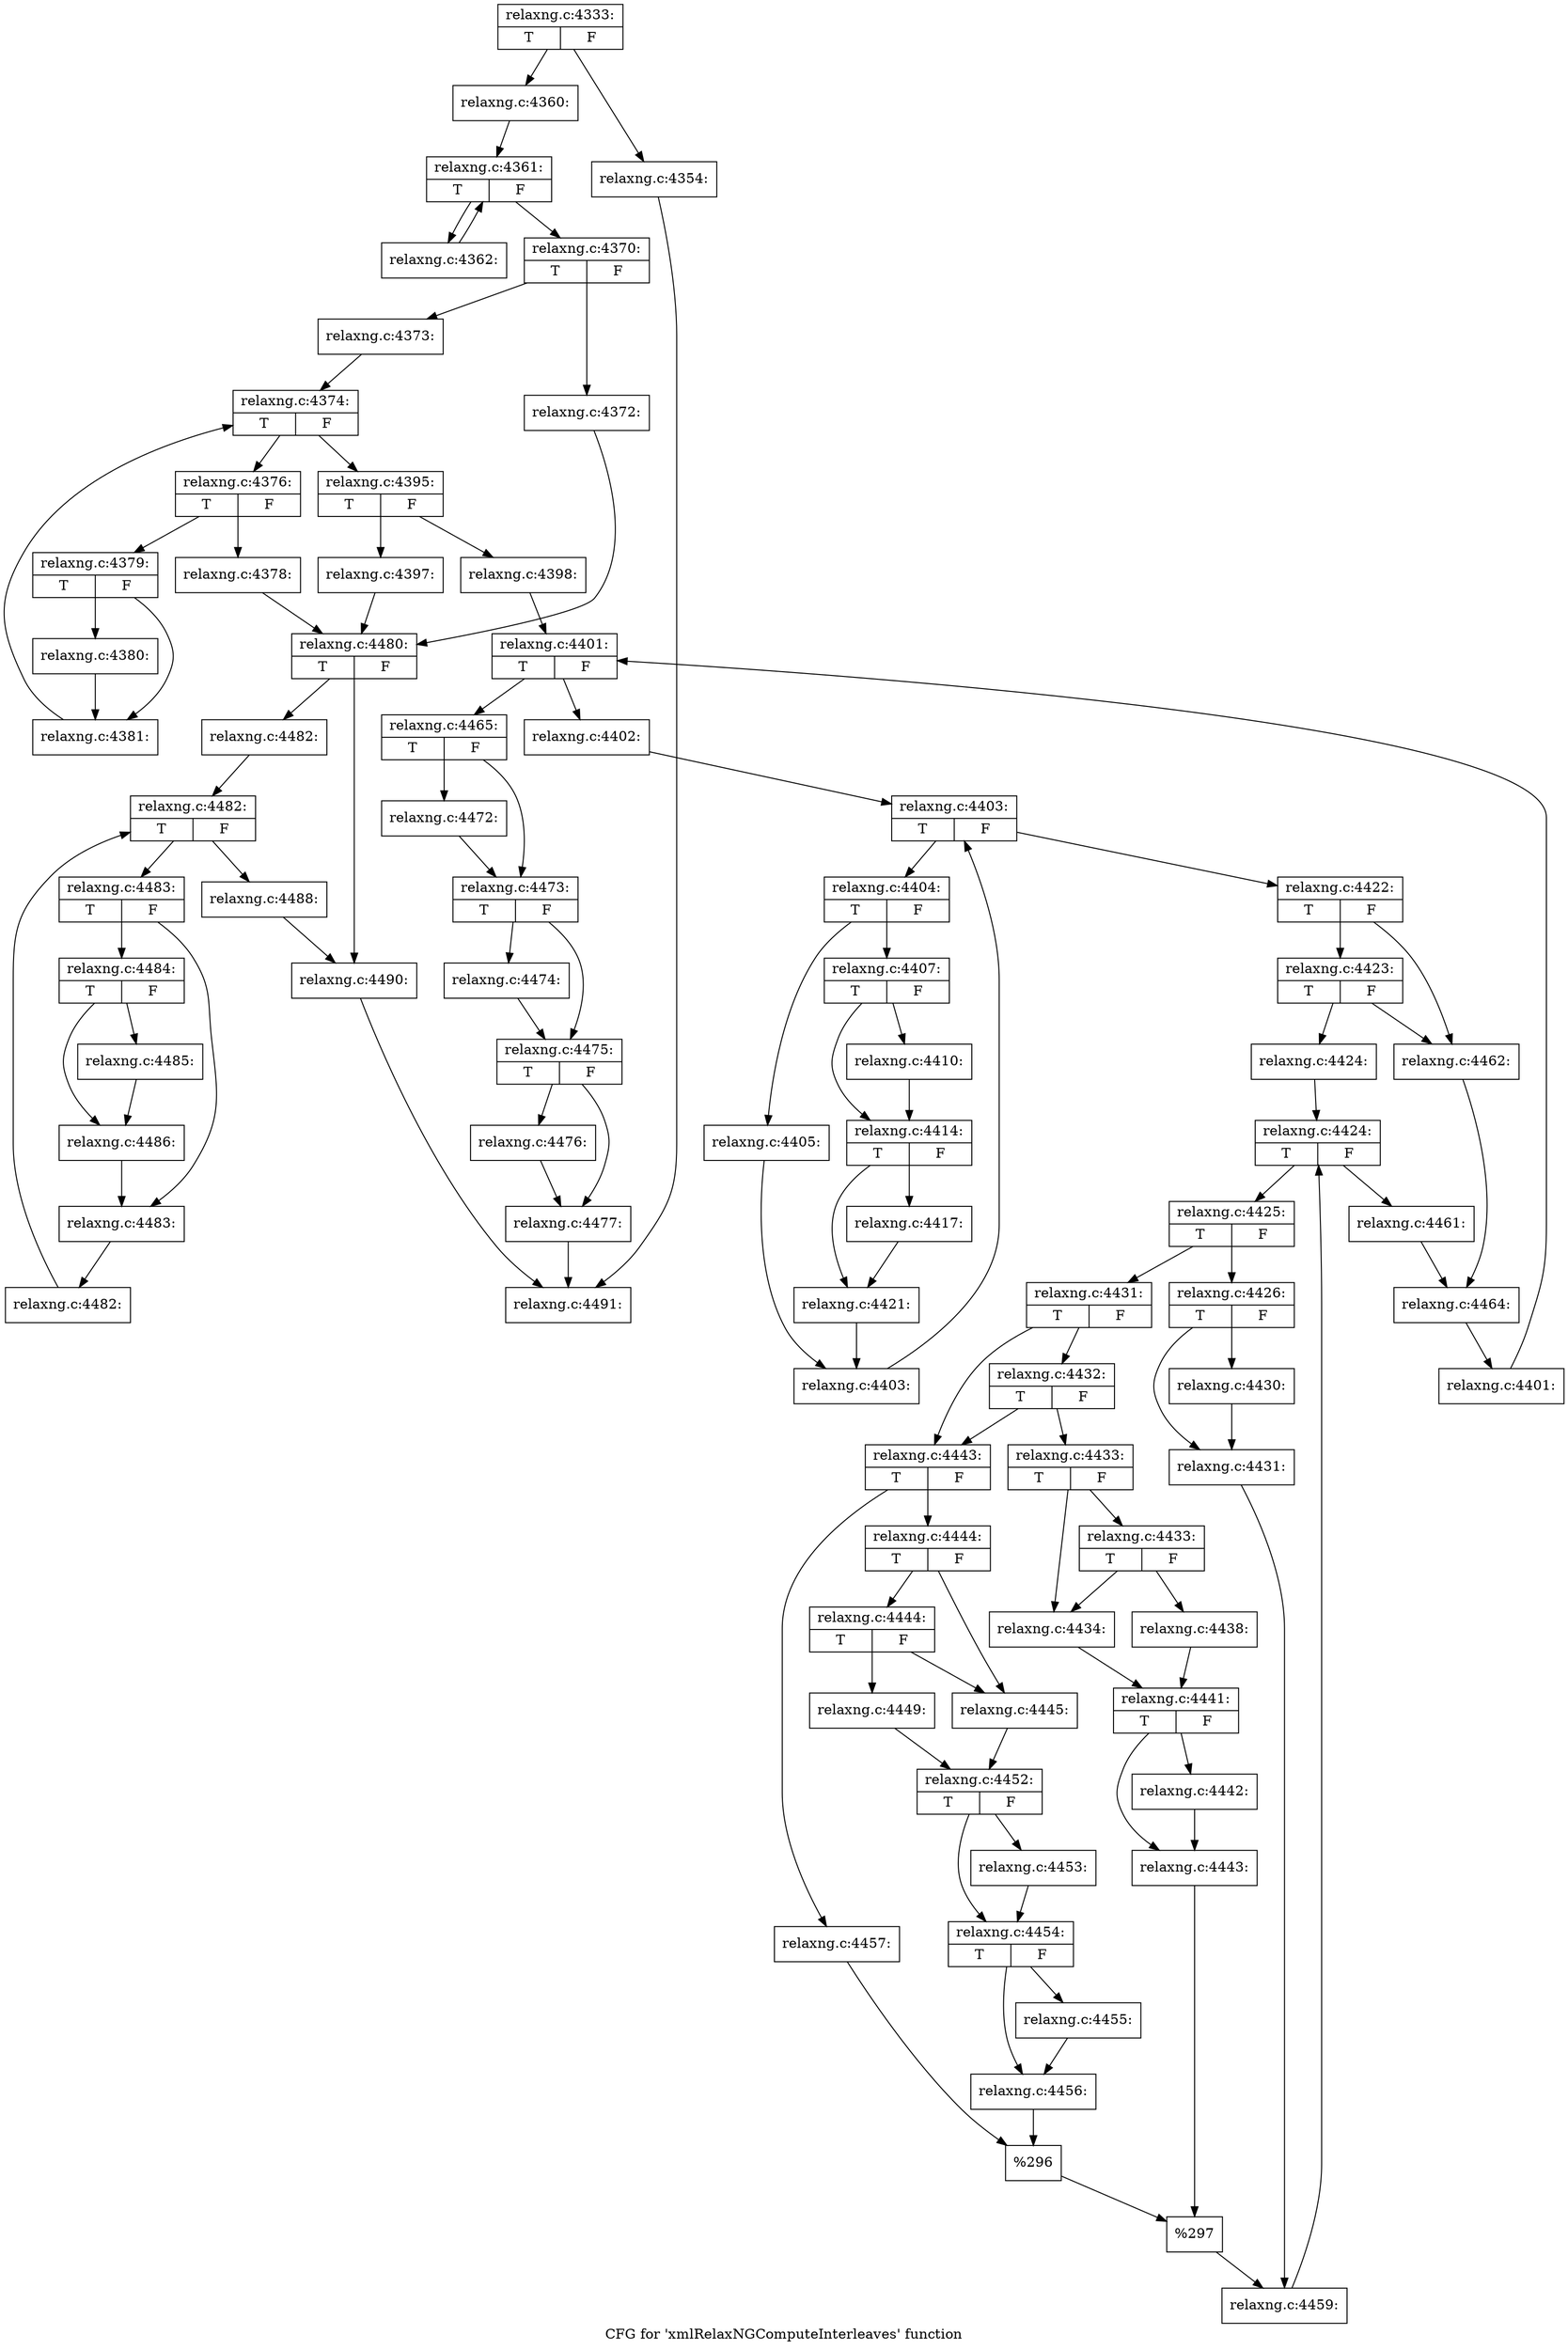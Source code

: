 digraph "CFG for 'xmlRelaxNGComputeInterleaves' function" {
	label="CFG for 'xmlRelaxNGComputeInterleaves' function";

	Node0x555e9c5ee200 [shape=record,label="{relaxng.c:4333:|{<s0>T|<s1>F}}"];
	Node0x555e9c5ee200 -> Node0x555e9c5f3bd0;
	Node0x555e9c5ee200 -> Node0x555e9c5f3c20;
	Node0x555e9c5f3bd0 [shape=record,label="{relaxng.c:4354:}"];
	Node0x555e9c5f3bd0 -> Node0x555e9c5ee250;
	Node0x555e9c5f3c20 [shape=record,label="{relaxng.c:4360:}"];
	Node0x555e9c5f3c20 -> Node0x555e9c5f41f0;
	Node0x555e9c5f41f0 [shape=record,label="{relaxng.c:4361:|{<s0>T|<s1>F}}"];
	Node0x555e9c5f41f0 -> Node0x555e9c5f45f0;
	Node0x555e9c5f41f0 -> Node0x555e9c5f4410;
	Node0x555e9c5f45f0 [shape=record,label="{relaxng.c:4362:}"];
	Node0x555e9c5f45f0 -> Node0x555e9c5f41f0;
	Node0x555e9c5f4410 [shape=record,label="{relaxng.c:4370:|{<s0>T|<s1>F}}"];
	Node0x555e9c5f4410 -> Node0x555e9c5f4f70;
	Node0x555e9c5f4410 -> Node0x555e9c5f4fc0;
	Node0x555e9c5f4f70 [shape=record,label="{relaxng.c:4372:}"];
	Node0x555e9c5f4f70 -> Node0x555e9c5f5af0;
	Node0x555e9c5f4fc0 [shape=record,label="{relaxng.c:4373:}"];
	Node0x555e9c5f4fc0 -> Node0x555e9c5f5da0;
	Node0x555e9c5f5da0 [shape=record,label="{relaxng.c:4374:|{<s0>T|<s1>F}}"];
	Node0x555e9c5f5da0 -> Node0x555e9c5f6160;
	Node0x555e9c5f5da0 -> Node0x555e9c5f5f80;
	Node0x555e9c5f6160 [shape=record,label="{relaxng.c:4376:|{<s0>T|<s1>F}}"];
	Node0x555e9c5f6160 -> Node0x555e9c5f6710;
	Node0x555e9c5f6160 -> Node0x555e9c5f6760;
	Node0x555e9c5f6710 [shape=record,label="{relaxng.c:4378:}"];
	Node0x555e9c5f6710 -> Node0x555e9c5f5af0;
	Node0x555e9c5f6760 [shape=record,label="{relaxng.c:4379:|{<s0>T|<s1>F}}"];
	Node0x555e9c5f6760 -> Node0x555e9c5f6cf0;
	Node0x555e9c5f6760 -> Node0x555e9c5f6d40;
	Node0x555e9c5f6cf0 [shape=record,label="{relaxng.c:4380:}"];
	Node0x555e9c5f6cf0 -> Node0x555e9c5f6d40;
	Node0x555e9c5f6d40 [shape=record,label="{relaxng.c:4381:}"];
	Node0x555e9c5f6d40 -> Node0x555e9c5f5da0;
	Node0x555e9c5f5f80 [shape=record,label="{relaxng.c:4395:|{<s0>T|<s1>F}}"];
	Node0x555e9c5f5f80 -> Node0x555e9c5f8b00;
	Node0x555e9c5f5f80 -> Node0x555e9c5f8b50;
	Node0x555e9c5f8b00 [shape=record,label="{relaxng.c:4397:}"];
	Node0x555e9c5f8b00 -> Node0x555e9c5f5af0;
	Node0x555e9c5f8b50 [shape=record,label="{relaxng.c:4398:}"];
	Node0x555e9c5f8b50 -> Node0x555e9c5f98a0;
	Node0x555e9c5f98a0 [shape=record,label="{relaxng.c:4401:|{<s0>T|<s1>F}}"];
	Node0x555e9c5f98a0 -> Node0x555e9c5f9b80;
	Node0x555e9c5f98a0 -> Node0x555e9c5f9740;
	Node0x555e9c5f9b80 [shape=record,label="{relaxng.c:4402:}"];
	Node0x555e9c5f9b80 -> Node0x555e9c5fa400;
	Node0x555e9c5fa400 [shape=record,label="{relaxng.c:4403:|{<s0>T|<s1>F}}"];
	Node0x555e9c5fa400 -> Node0x555e9c5fa6e0;
	Node0x555e9c5fa400 -> Node0x555e9c5fa120;
	Node0x555e9c5fa6e0 [shape=record,label="{relaxng.c:4404:|{<s0>T|<s1>F}}"];
	Node0x555e9c5fa6e0 -> Node0x555e9c5faa80;
	Node0x555e9c5fa6e0 -> Node0x555e9c5faad0;
	Node0x555e9c5faa80 [shape=record,label="{relaxng.c:4405:}"];
	Node0x555e9c5faa80 -> Node0x555e9c5fa650;
	Node0x555e9c5faad0 [shape=record,label="{relaxng.c:4407:|{<s0>T|<s1>F}}"];
	Node0x555e9c5faad0 -> Node0x555e9c5fb740;
	Node0x555e9c5faad0 -> Node0x555e9c5fb790;
	Node0x555e9c5fb740 [shape=record,label="{relaxng.c:4410:}"];
	Node0x555e9c5fb740 -> Node0x555e9c5fb790;
	Node0x555e9c5fb790 [shape=record,label="{relaxng.c:4414:|{<s0>T|<s1>F}}"];
	Node0x555e9c5fb790 -> Node0x555e9c3d2a60;
	Node0x555e9c5fb790 -> Node0x555e9c3d2ab0;
	Node0x555e9c3d2a60 [shape=record,label="{relaxng.c:4417:}"];
	Node0x555e9c3d2a60 -> Node0x555e9c3d2ab0;
	Node0x555e9c3d2ab0 [shape=record,label="{relaxng.c:4421:}"];
	Node0x555e9c3d2ab0 -> Node0x555e9c5fa650;
	Node0x555e9c5fa650 [shape=record,label="{relaxng.c:4403:}"];
	Node0x555e9c5fa650 -> Node0x555e9c5fa400;
	Node0x555e9c5fa120 [shape=record,label="{relaxng.c:4422:|{<s0>T|<s1>F}}"];
	Node0x555e9c5fa120 -> Node0x555e9c5ff330;
	Node0x555e9c5fa120 -> Node0x555e9c5ff2e0;
	Node0x555e9c5ff330 [shape=record,label="{relaxng.c:4423:|{<s0>T|<s1>F}}"];
	Node0x555e9c5ff330 -> Node0x555e9c5ff240;
	Node0x555e9c5ff330 -> Node0x555e9c5ff2e0;
	Node0x555e9c5ff240 [shape=record,label="{relaxng.c:4424:}"];
	Node0x555e9c5ff240 -> Node0x555e9c5ff940;
	Node0x555e9c5ff940 [shape=record,label="{relaxng.c:4424:|{<s0>T|<s1>F}}"];
	Node0x555e9c5ff940 -> Node0x555e9c5ffd70;
	Node0x555e9c5ff940 -> Node0x555e9c5ffb00;
	Node0x555e9c5ffd70 [shape=record,label="{relaxng.c:4425:|{<s0>T|<s1>F}}"];
	Node0x555e9c5ffd70 -> Node0x555e9c5fff20;
	Node0x555e9c5ffd70 -> Node0x555e9c5fffc0;
	Node0x555e9c5fff20 [shape=record,label="{relaxng.c:4426:|{<s0>T|<s1>F}}"];
	Node0x555e9c5fff20 -> Node0x555e9c600b90;
	Node0x555e9c5fff20 -> Node0x555e9c600be0;
	Node0x555e9c600b90 [shape=record,label="{relaxng.c:4430:}"];
	Node0x555e9c600b90 -> Node0x555e9c600be0;
	Node0x555e9c600be0 [shape=record,label="{relaxng.c:4431:}"];
	Node0x555e9c600be0 -> Node0x555e9c5fff70;
	Node0x555e9c5fffc0 [shape=record,label="{relaxng.c:4431:|{<s0>T|<s1>F}}"];
	Node0x555e9c5fffc0 -> Node0x555e9c601250;
	Node0x555e9c5fffc0 -> Node0x555e9c601200;
	Node0x555e9c601250 [shape=record,label="{relaxng.c:4432:|{<s0>T|<s1>F}}"];
	Node0x555e9c601250 -> Node0x555e9c601160;
	Node0x555e9c601250 -> Node0x555e9c601200;
	Node0x555e9c601160 [shape=record,label="{relaxng.c:4433:|{<s0>T|<s1>F}}"];
	Node0x555e9c601160 -> Node0x555e9c601c20;
	Node0x555e9c601160 -> Node0x555e9c601d10;
	Node0x555e9c601d10 [shape=record,label="{relaxng.c:4433:|{<s0>T|<s1>F}}"];
	Node0x555e9c601d10 -> Node0x555e9c601c20;
	Node0x555e9c601d10 -> Node0x555e9c601cc0;
	Node0x555e9c601c20 [shape=record,label="{relaxng.c:4434:}"];
	Node0x555e9c601c20 -> Node0x555e9c601c70;
	Node0x555e9c601cc0 [shape=record,label="{relaxng.c:4438:}"];
	Node0x555e9c601cc0 -> Node0x555e9c601c70;
	Node0x555e9c601c70 [shape=record,label="{relaxng.c:4441:|{<s0>T|<s1>F}}"];
	Node0x555e9c601c70 -> Node0x555e9c603cc0;
	Node0x555e9c601c70 -> Node0x555e9c603d10;
	Node0x555e9c603cc0 [shape=record,label="{relaxng.c:4442:}"];
	Node0x555e9c603cc0 -> Node0x555e9c603d10;
	Node0x555e9c603d10 [shape=record,label="{relaxng.c:4443:}"];
	Node0x555e9c603d10 -> Node0x555e9c6011b0;
	Node0x555e9c601200 [shape=record,label="{relaxng.c:4443:|{<s0>T|<s1>F}}"];
	Node0x555e9c601200 -> Node0x555e9c604290;
	Node0x555e9c601200 -> Node0x555e9c604330;
	Node0x555e9c604290 [shape=record,label="{relaxng.c:4444:|{<s0>T|<s1>F}}"];
	Node0x555e9c604290 -> Node0x555e9c6048e0;
	Node0x555e9c604290 -> Node0x555e9c6049d0;
	Node0x555e9c6049d0 [shape=record,label="{relaxng.c:4444:|{<s0>T|<s1>F}}"];
	Node0x555e9c6049d0 -> Node0x555e9c6048e0;
	Node0x555e9c6049d0 -> Node0x555e9c604980;
	Node0x555e9c6048e0 [shape=record,label="{relaxng.c:4445:}"];
	Node0x555e9c6048e0 -> Node0x555e9c604930;
	Node0x555e9c604980 [shape=record,label="{relaxng.c:4449:}"];
	Node0x555e9c604980 -> Node0x555e9c604930;
	Node0x555e9c604930 [shape=record,label="{relaxng.c:4452:|{<s0>T|<s1>F}}"];
	Node0x555e9c604930 -> Node0x555e9c606540;
	Node0x555e9c604930 -> Node0x555e9c606590;
	Node0x555e9c606540 [shape=record,label="{relaxng.c:4453:}"];
	Node0x555e9c606540 -> Node0x555e9c606590;
	Node0x555e9c606590 [shape=record,label="{relaxng.c:4454:|{<s0>T|<s1>F}}"];
	Node0x555e9c606590 -> Node0x555e9c606c10;
	Node0x555e9c606590 -> Node0x555e9c606c60;
	Node0x555e9c606c10 [shape=record,label="{relaxng.c:4455:}"];
	Node0x555e9c606c10 -> Node0x555e9c606c60;
	Node0x555e9c606c60 [shape=record,label="{relaxng.c:4456:}"];
	Node0x555e9c606c60 -> Node0x555e9c6042e0;
	Node0x555e9c604330 [shape=record,label="{relaxng.c:4457:}"];
	Node0x555e9c604330 -> Node0x555e9c6042e0;
	Node0x555e9c6042e0 [shape=record,label="{%296}"];
	Node0x555e9c6042e0 -> Node0x555e9c6011b0;
	Node0x555e9c6011b0 [shape=record,label="{%297}"];
	Node0x555e9c6011b0 -> Node0x555e9c5fff70;
	Node0x555e9c5fff70 [shape=record,label="{relaxng.c:4459:}"];
	Node0x555e9c5fff70 -> Node0x555e9c5ff940;
	Node0x555e9c5ffb00 [shape=record,label="{relaxng.c:4461:}"];
	Node0x555e9c5ffb00 -> Node0x555e9c5ff290;
	Node0x555e9c5ff2e0 [shape=record,label="{relaxng.c:4462:}"];
	Node0x555e9c5ff2e0 -> Node0x555e9c5ff290;
	Node0x555e9c5ff290 [shape=record,label="{relaxng.c:4464:}"];
	Node0x555e9c5ff290 -> Node0x555e9c5f9af0;
	Node0x555e9c5f9af0 [shape=record,label="{relaxng.c:4401:}"];
	Node0x555e9c5f9af0 -> Node0x555e9c5f98a0;
	Node0x555e9c5f9740 [shape=record,label="{relaxng.c:4465:|{<s0>T|<s1>F}}"];
	Node0x555e9c5f9740 -> Node0x555e9c608440;
	Node0x555e9c5f9740 -> Node0x555e9c608490;
	Node0x555e9c608440 [shape=record,label="{relaxng.c:4472:}"];
	Node0x555e9c608440 -> Node0x555e9c608490;
	Node0x555e9c608490 [shape=record,label="{relaxng.c:4473:|{<s0>T|<s1>F}}"];
	Node0x555e9c608490 -> Node0x555e9c608bf0;
	Node0x555e9c608490 -> Node0x555e9c608c40;
	Node0x555e9c608bf0 [shape=record,label="{relaxng.c:4474:}"];
	Node0x555e9c608bf0 -> Node0x555e9c608c40;
	Node0x555e9c608c40 [shape=record,label="{relaxng.c:4475:|{<s0>T|<s1>F}}"];
	Node0x555e9c608c40 -> Node0x555e9c609200;
	Node0x555e9c608c40 -> Node0x555e9c609250;
	Node0x555e9c609200 [shape=record,label="{relaxng.c:4476:}"];
	Node0x555e9c609200 -> Node0x555e9c609250;
	Node0x555e9c609250 [shape=record,label="{relaxng.c:4477:}"];
	Node0x555e9c609250 -> Node0x555e9c5ee250;
	Node0x555e9c5f5af0 [shape=record,label="{relaxng.c:4480:|{<s0>T|<s1>F}}"];
	Node0x555e9c5f5af0 -> Node0x555e9c609c40;
	Node0x555e9c5f5af0 -> Node0x555e9c609c90;
	Node0x555e9c609c40 [shape=record,label="{relaxng.c:4482:}"];
	Node0x555e9c609c40 -> Node0x555e9c60a180;
	Node0x555e9c60a180 [shape=record,label="{relaxng.c:4482:|{<s0>T|<s1>F}}"];
	Node0x555e9c60a180 -> Node0x555e9c60a400;
	Node0x555e9c60a180 -> Node0x555e9c609fe0;
	Node0x555e9c60a400 [shape=record,label="{relaxng.c:4483:|{<s0>T|<s1>F}}"];
	Node0x555e9c60a400 -> Node0x555e9c60a730;
	Node0x555e9c60a400 -> Node0x555e9c60a780;
	Node0x555e9c60a730 [shape=record,label="{relaxng.c:4484:|{<s0>T|<s1>F}}"];
	Node0x555e9c60a730 -> Node0x555e9c60ac40;
	Node0x555e9c60a730 -> Node0x555e9c60ac90;
	Node0x555e9c60ac40 [shape=record,label="{relaxng.c:4485:}"];
	Node0x555e9c60ac40 -> Node0x555e9c60ac90;
	Node0x555e9c60ac90 [shape=record,label="{relaxng.c:4486:}"];
	Node0x555e9c60ac90 -> Node0x555e9c60a780;
	Node0x555e9c60a780 [shape=record,label="{relaxng.c:4483:}"];
	Node0x555e9c60a780 -> Node0x555e9c60a370;
	Node0x555e9c60a370 [shape=record,label="{relaxng.c:4482:}"];
	Node0x555e9c60a370 -> Node0x555e9c60a180;
	Node0x555e9c609fe0 [shape=record,label="{relaxng.c:4488:}"];
	Node0x555e9c609fe0 -> Node0x555e9c609c90;
	Node0x555e9c609c90 [shape=record,label="{relaxng.c:4490:}"];
	Node0x555e9c609c90 -> Node0x555e9c5ee250;
	Node0x555e9c5ee250 [shape=record,label="{relaxng.c:4491:}"];
}
